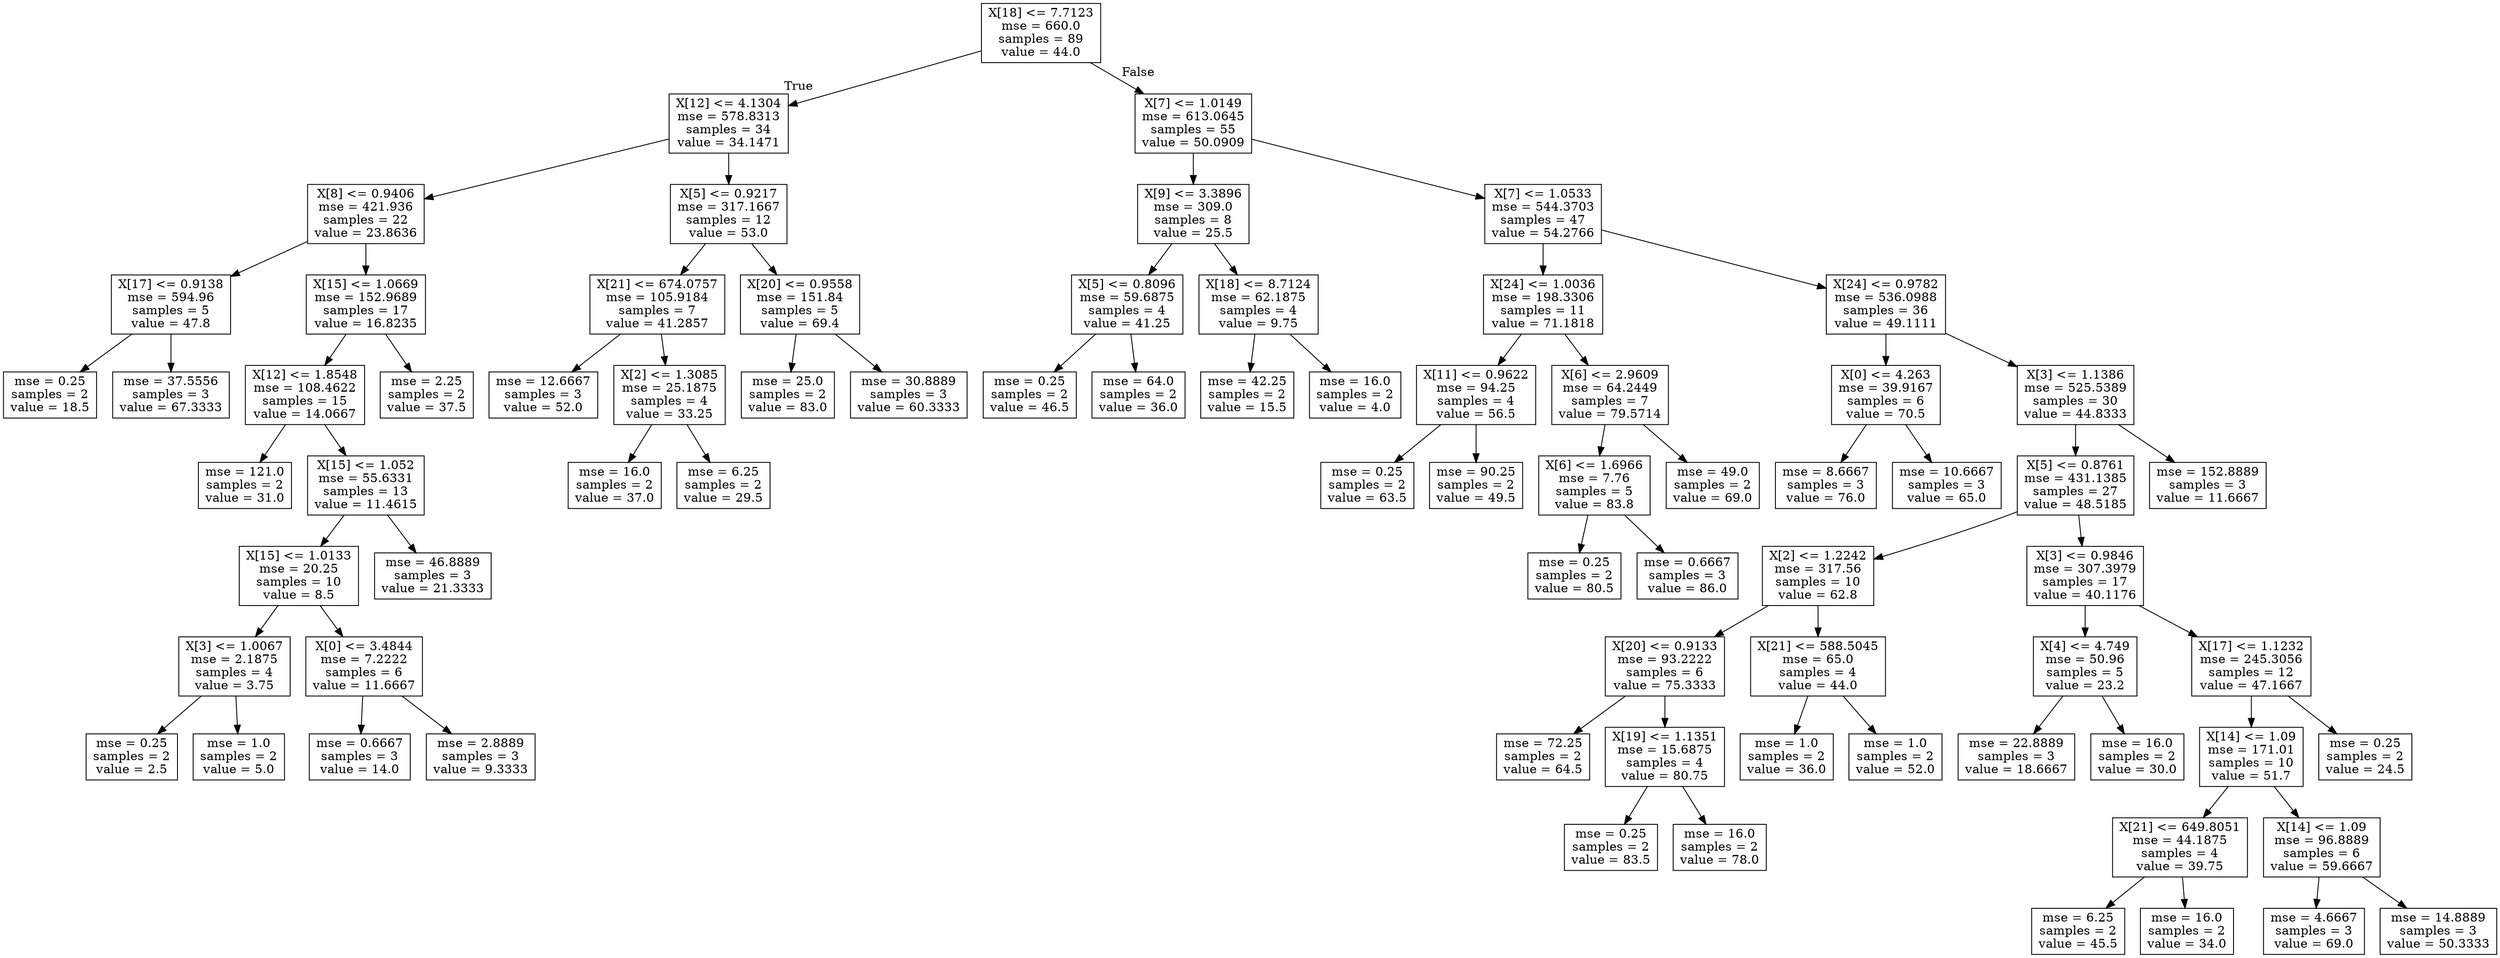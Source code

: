 digraph Tree {
node [shape=box] ;
0 [label="X[18] <= 7.7123\nmse = 660.0\nsamples = 89\nvalue = 44.0"] ;
1 [label="X[12] <= 4.1304\nmse = 578.8313\nsamples = 34\nvalue = 34.1471"] ;
0 -> 1 [labeldistance=2.5, labelangle=45, headlabel="True"] ;
2 [label="X[8] <= 0.9406\nmse = 421.936\nsamples = 22\nvalue = 23.8636"] ;
1 -> 2 ;
3 [label="X[17] <= 0.9138\nmse = 594.96\nsamples = 5\nvalue = 47.8"] ;
2 -> 3 ;
4 [label="mse = 0.25\nsamples = 2\nvalue = 18.5"] ;
3 -> 4 ;
5 [label="mse = 37.5556\nsamples = 3\nvalue = 67.3333"] ;
3 -> 5 ;
6 [label="X[15] <= 1.0669\nmse = 152.9689\nsamples = 17\nvalue = 16.8235"] ;
2 -> 6 ;
7 [label="X[12] <= 1.8548\nmse = 108.4622\nsamples = 15\nvalue = 14.0667"] ;
6 -> 7 ;
8 [label="mse = 121.0\nsamples = 2\nvalue = 31.0"] ;
7 -> 8 ;
9 [label="X[15] <= 1.052\nmse = 55.6331\nsamples = 13\nvalue = 11.4615"] ;
7 -> 9 ;
10 [label="X[15] <= 1.0133\nmse = 20.25\nsamples = 10\nvalue = 8.5"] ;
9 -> 10 ;
11 [label="X[3] <= 1.0067\nmse = 2.1875\nsamples = 4\nvalue = 3.75"] ;
10 -> 11 ;
12 [label="mse = 0.25\nsamples = 2\nvalue = 2.5"] ;
11 -> 12 ;
13 [label="mse = 1.0\nsamples = 2\nvalue = 5.0"] ;
11 -> 13 ;
14 [label="X[0] <= 3.4844\nmse = 7.2222\nsamples = 6\nvalue = 11.6667"] ;
10 -> 14 ;
15 [label="mse = 0.6667\nsamples = 3\nvalue = 14.0"] ;
14 -> 15 ;
16 [label="mse = 2.8889\nsamples = 3\nvalue = 9.3333"] ;
14 -> 16 ;
17 [label="mse = 46.8889\nsamples = 3\nvalue = 21.3333"] ;
9 -> 17 ;
18 [label="mse = 2.25\nsamples = 2\nvalue = 37.5"] ;
6 -> 18 ;
19 [label="X[5] <= 0.9217\nmse = 317.1667\nsamples = 12\nvalue = 53.0"] ;
1 -> 19 ;
20 [label="X[21] <= 674.0757\nmse = 105.9184\nsamples = 7\nvalue = 41.2857"] ;
19 -> 20 ;
21 [label="mse = 12.6667\nsamples = 3\nvalue = 52.0"] ;
20 -> 21 ;
22 [label="X[2] <= 1.3085\nmse = 25.1875\nsamples = 4\nvalue = 33.25"] ;
20 -> 22 ;
23 [label="mse = 16.0\nsamples = 2\nvalue = 37.0"] ;
22 -> 23 ;
24 [label="mse = 6.25\nsamples = 2\nvalue = 29.5"] ;
22 -> 24 ;
25 [label="X[20] <= 0.9558\nmse = 151.84\nsamples = 5\nvalue = 69.4"] ;
19 -> 25 ;
26 [label="mse = 25.0\nsamples = 2\nvalue = 83.0"] ;
25 -> 26 ;
27 [label="mse = 30.8889\nsamples = 3\nvalue = 60.3333"] ;
25 -> 27 ;
28 [label="X[7] <= 1.0149\nmse = 613.0645\nsamples = 55\nvalue = 50.0909"] ;
0 -> 28 [labeldistance=2.5, labelangle=-45, headlabel="False"] ;
29 [label="X[9] <= 3.3896\nmse = 309.0\nsamples = 8\nvalue = 25.5"] ;
28 -> 29 ;
30 [label="X[5] <= 0.8096\nmse = 59.6875\nsamples = 4\nvalue = 41.25"] ;
29 -> 30 ;
31 [label="mse = 0.25\nsamples = 2\nvalue = 46.5"] ;
30 -> 31 ;
32 [label="mse = 64.0\nsamples = 2\nvalue = 36.0"] ;
30 -> 32 ;
33 [label="X[18] <= 8.7124\nmse = 62.1875\nsamples = 4\nvalue = 9.75"] ;
29 -> 33 ;
34 [label="mse = 42.25\nsamples = 2\nvalue = 15.5"] ;
33 -> 34 ;
35 [label="mse = 16.0\nsamples = 2\nvalue = 4.0"] ;
33 -> 35 ;
36 [label="X[7] <= 1.0533\nmse = 544.3703\nsamples = 47\nvalue = 54.2766"] ;
28 -> 36 ;
37 [label="X[24] <= 1.0036\nmse = 198.3306\nsamples = 11\nvalue = 71.1818"] ;
36 -> 37 ;
38 [label="X[11] <= 0.9622\nmse = 94.25\nsamples = 4\nvalue = 56.5"] ;
37 -> 38 ;
39 [label="mse = 0.25\nsamples = 2\nvalue = 63.5"] ;
38 -> 39 ;
40 [label="mse = 90.25\nsamples = 2\nvalue = 49.5"] ;
38 -> 40 ;
41 [label="X[6] <= 2.9609\nmse = 64.2449\nsamples = 7\nvalue = 79.5714"] ;
37 -> 41 ;
42 [label="X[6] <= 1.6966\nmse = 7.76\nsamples = 5\nvalue = 83.8"] ;
41 -> 42 ;
43 [label="mse = 0.25\nsamples = 2\nvalue = 80.5"] ;
42 -> 43 ;
44 [label="mse = 0.6667\nsamples = 3\nvalue = 86.0"] ;
42 -> 44 ;
45 [label="mse = 49.0\nsamples = 2\nvalue = 69.0"] ;
41 -> 45 ;
46 [label="X[24] <= 0.9782\nmse = 536.0988\nsamples = 36\nvalue = 49.1111"] ;
36 -> 46 ;
47 [label="X[0] <= 4.263\nmse = 39.9167\nsamples = 6\nvalue = 70.5"] ;
46 -> 47 ;
48 [label="mse = 8.6667\nsamples = 3\nvalue = 76.0"] ;
47 -> 48 ;
49 [label="mse = 10.6667\nsamples = 3\nvalue = 65.0"] ;
47 -> 49 ;
50 [label="X[3] <= 1.1386\nmse = 525.5389\nsamples = 30\nvalue = 44.8333"] ;
46 -> 50 ;
51 [label="X[5] <= 0.8761\nmse = 431.1385\nsamples = 27\nvalue = 48.5185"] ;
50 -> 51 ;
52 [label="X[2] <= 1.2242\nmse = 317.56\nsamples = 10\nvalue = 62.8"] ;
51 -> 52 ;
53 [label="X[20] <= 0.9133\nmse = 93.2222\nsamples = 6\nvalue = 75.3333"] ;
52 -> 53 ;
54 [label="mse = 72.25\nsamples = 2\nvalue = 64.5"] ;
53 -> 54 ;
55 [label="X[19] <= 1.1351\nmse = 15.6875\nsamples = 4\nvalue = 80.75"] ;
53 -> 55 ;
56 [label="mse = 0.25\nsamples = 2\nvalue = 83.5"] ;
55 -> 56 ;
57 [label="mse = 16.0\nsamples = 2\nvalue = 78.0"] ;
55 -> 57 ;
58 [label="X[21] <= 588.5045\nmse = 65.0\nsamples = 4\nvalue = 44.0"] ;
52 -> 58 ;
59 [label="mse = 1.0\nsamples = 2\nvalue = 36.0"] ;
58 -> 59 ;
60 [label="mse = 1.0\nsamples = 2\nvalue = 52.0"] ;
58 -> 60 ;
61 [label="X[3] <= 0.9846\nmse = 307.3979\nsamples = 17\nvalue = 40.1176"] ;
51 -> 61 ;
62 [label="X[4] <= 4.749\nmse = 50.96\nsamples = 5\nvalue = 23.2"] ;
61 -> 62 ;
63 [label="mse = 22.8889\nsamples = 3\nvalue = 18.6667"] ;
62 -> 63 ;
64 [label="mse = 16.0\nsamples = 2\nvalue = 30.0"] ;
62 -> 64 ;
65 [label="X[17] <= 1.1232\nmse = 245.3056\nsamples = 12\nvalue = 47.1667"] ;
61 -> 65 ;
66 [label="X[14] <= 1.09\nmse = 171.01\nsamples = 10\nvalue = 51.7"] ;
65 -> 66 ;
67 [label="X[21] <= 649.8051\nmse = 44.1875\nsamples = 4\nvalue = 39.75"] ;
66 -> 67 ;
68 [label="mse = 6.25\nsamples = 2\nvalue = 45.5"] ;
67 -> 68 ;
69 [label="mse = 16.0\nsamples = 2\nvalue = 34.0"] ;
67 -> 69 ;
70 [label="X[14] <= 1.09\nmse = 96.8889\nsamples = 6\nvalue = 59.6667"] ;
66 -> 70 ;
71 [label="mse = 4.6667\nsamples = 3\nvalue = 69.0"] ;
70 -> 71 ;
72 [label="mse = 14.8889\nsamples = 3\nvalue = 50.3333"] ;
70 -> 72 ;
73 [label="mse = 0.25\nsamples = 2\nvalue = 24.5"] ;
65 -> 73 ;
74 [label="mse = 152.8889\nsamples = 3\nvalue = 11.6667"] ;
50 -> 74 ;
}